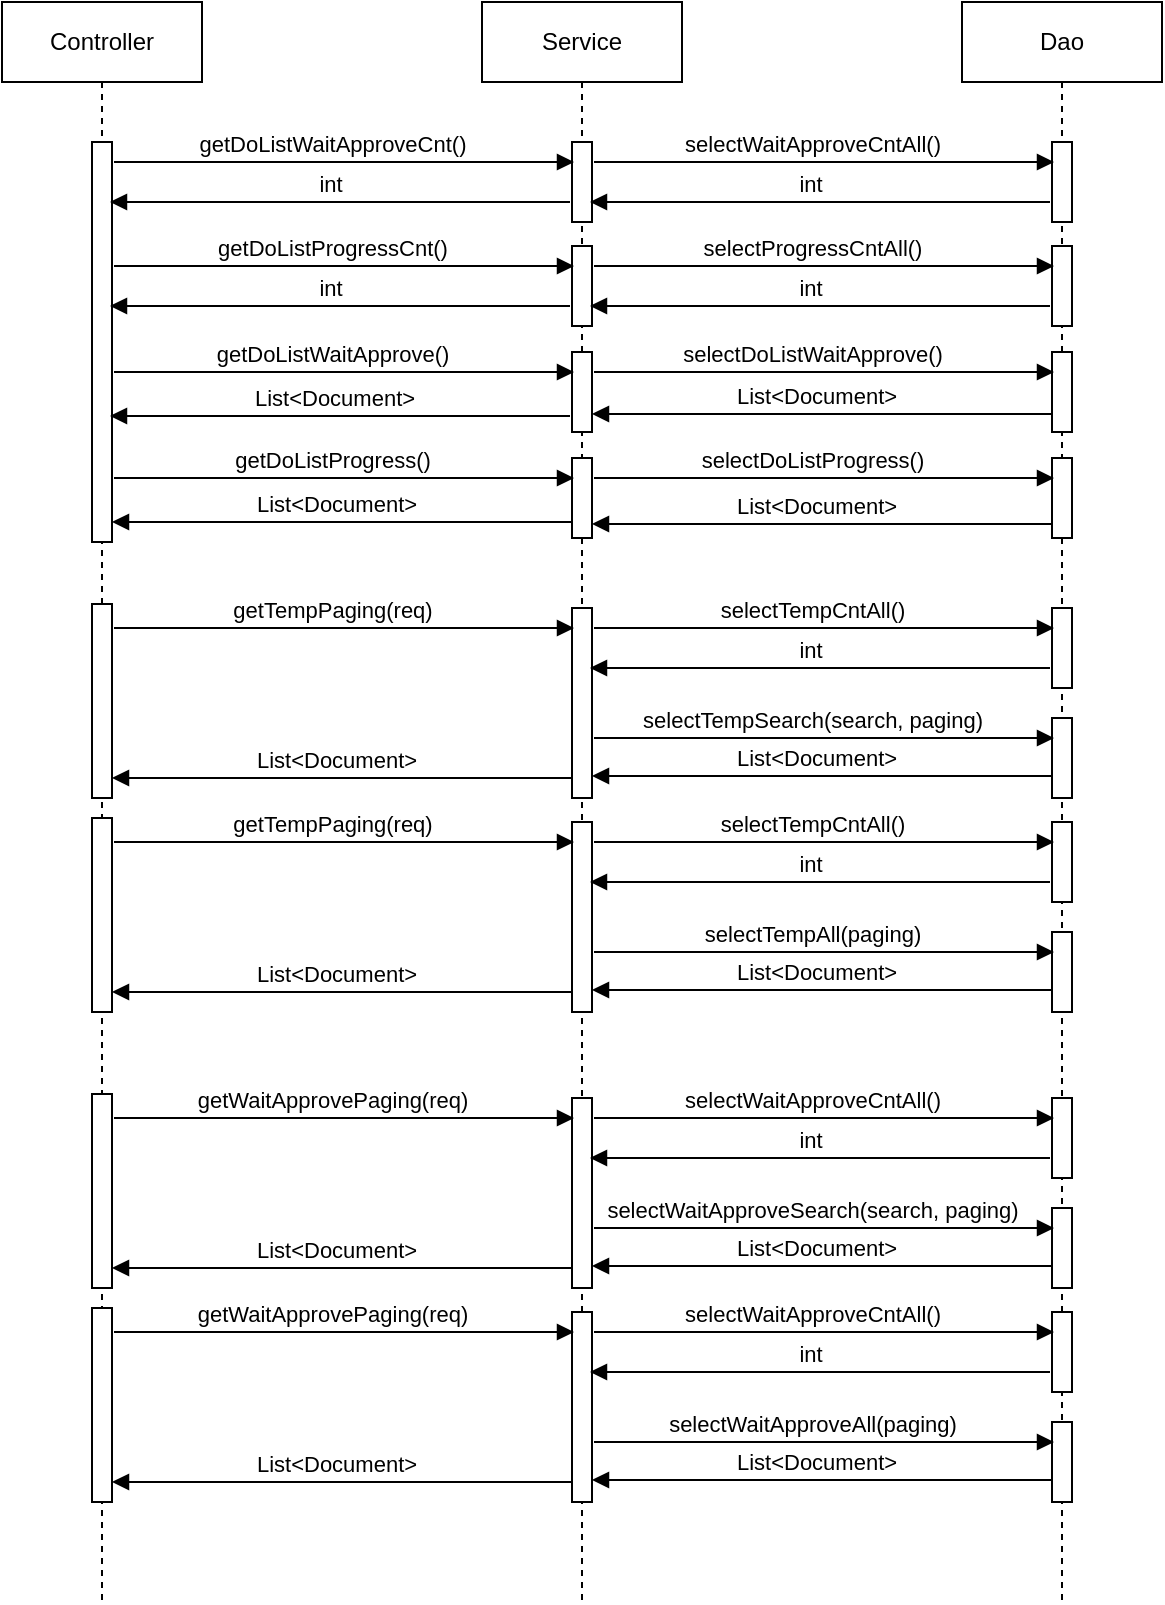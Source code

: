 <mxfile version="13.2.6" type="github">
  <diagram id="GmI4eg5Vj9IhphaG-CfB" name="Page-1">
    <mxGraphModel dx="1422" dy="745" grid="1" gridSize="10" guides="1" tooltips="1" connect="1" arrows="1" fold="1" page="1" pageScale="1" pageWidth="827" pageHeight="1169" math="0" shadow="0">
      <root>
        <mxCell id="0" />
        <mxCell id="1" parent="0" />
        <mxCell id="dw9jjnBZyIxeGPxxYRrR-5" value="Controller" style="shape=umlLifeline;perimeter=lifelinePerimeter;whiteSpace=wrap;html=1;container=1;collapsible=0;recursiveResize=0;outlineConnect=0;" parent="1" vertex="1">
          <mxGeometry x="124" y="80" width="100" height="800" as="geometry" />
        </mxCell>
        <mxCell id="dw9jjnBZyIxeGPxxYRrR-8" value="" style="html=1;points=[];perimeter=orthogonalPerimeter;" parent="dw9jjnBZyIxeGPxxYRrR-5" vertex="1">
          <mxGeometry x="45" y="70" width="10" height="200" as="geometry" />
        </mxCell>
        <mxCell id="AzmRYx8aAY5YrTBjNprB-40" value="" style="html=1;points=[];perimeter=orthogonalPerimeter;" vertex="1" parent="dw9jjnBZyIxeGPxxYRrR-5">
          <mxGeometry x="45" y="546" width="10" height="97" as="geometry" />
        </mxCell>
        <mxCell id="dw9jjnBZyIxeGPxxYRrR-6" value="Service" style="shape=umlLifeline;perimeter=lifelinePerimeter;whiteSpace=wrap;html=1;container=1;collapsible=0;recursiveResize=0;outlineConnect=0;" parent="1" vertex="1">
          <mxGeometry x="364" y="80" width="100" height="800" as="geometry" />
        </mxCell>
        <mxCell id="AzmRYx8aAY5YrTBjNprB-2" value="" style="html=1;points=[];perimeter=orthogonalPerimeter;" vertex="1" parent="dw9jjnBZyIxeGPxxYRrR-6">
          <mxGeometry x="45" y="70" width="10" height="40" as="geometry" />
        </mxCell>
        <mxCell id="dw9jjnBZyIxeGPxxYRrR-7" value="Dao" style="shape=umlLifeline;perimeter=lifelinePerimeter;whiteSpace=wrap;html=1;container=1;collapsible=0;recursiveResize=0;outlineConnect=0;" parent="1" vertex="1">
          <mxGeometry x="604" y="80" width="100" height="800" as="geometry" />
        </mxCell>
        <mxCell id="AzmRYx8aAY5YrTBjNprB-4" value="" style="html=1;points=[];perimeter=orthogonalPerimeter;" vertex="1" parent="dw9jjnBZyIxeGPxxYRrR-7">
          <mxGeometry x="45" y="70" width="10" height="40" as="geometry" />
        </mxCell>
        <mxCell id="dw9jjnBZyIxeGPxxYRrR-9" value="getDoListWaitApproveCnt()" style="html=1;verticalAlign=bottom;endArrow=block;" parent="1" edge="1">
          <mxGeometry x="-0.058" width="80" relative="1" as="geometry">
            <mxPoint x="180" y="160" as="sourcePoint" />
            <mxPoint x="410" y="160" as="targetPoint" />
            <mxPoint as="offset" />
          </mxGeometry>
        </mxCell>
        <mxCell id="AzmRYx8aAY5YrTBjNprB-3" value="selectWaitApproveCntAll()" style="html=1;verticalAlign=bottom;endArrow=block;" edge="1" parent="1">
          <mxGeometry x="-0.058" width="80" relative="1" as="geometry">
            <mxPoint x="420" y="160" as="sourcePoint" />
            <mxPoint x="650" y="160" as="targetPoint" />
            <mxPoint as="offset" />
          </mxGeometry>
        </mxCell>
        <mxCell id="AzmRYx8aAY5YrTBjNprB-5" value="int" style="html=1;verticalAlign=bottom;endArrow=block;" edge="1" parent="1">
          <mxGeometry x="0.043" width="80" relative="1" as="geometry">
            <mxPoint x="648" y="180" as="sourcePoint" />
            <mxPoint x="418" y="180" as="targetPoint" />
            <mxPoint as="offset" />
          </mxGeometry>
        </mxCell>
        <mxCell id="AzmRYx8aAY5YrTBjNprB-6" value="int" style="html=1;verticalAlign=bottom;endArrow=block;" edge="1" parent="1">
          <mxGeometry x="0.043" width="80" relative="1" as="geometry">
            <mxPoint x="408" y="180" as="sourcePoint" />
            <mxPoint x="178" y="180" as="targetPoint" />
            <mxPoint as="offset" />
          </mxGeometry>
        </mxCell>
        <mxCell id="AzmRYx8aAY5YrTBjNprB-7" value="" style="html=1;points=[];perimeter=orthogonalPerimeter;" vertex="1" parent="1">
          <mxGeometry x="409" y="202" width="10" height="40" as="geometry" />
        </mxCell>
        <mxCell id="AzmRYx8aAY5YrTBjNprB-8" value="" style="html=1;points=[];perimeter=orthogonalPerimeter;" vertex="1" parent="1">
          <mxGeometry x="649" y="202" width="10" height="40" as="geometry" />
        </mxCell>
        <mxCell id="AzmRYx8aAY5YrTBjNprB-9" value="getDoListProgressCnt()" style="html=1;verticalAlign=bottom;endArrow=block;" edge="1" parent="1">
          <mxGeometry x="-0.058" width="80" relative="1" as="geometry">
            <mxPoint x="180" y="212" as="sourcePoint" />
            <mxPoint x="410" y="212" as="targetPoint" />
            <mxPoint as="offset" />
          </mxGeometry>
        </mxCell>
        <mxCell id="AzmRYx8aAY5YrTBjNprB-10" value="selectProgressCntAll()" style="html=1;verticalAlign=bottom;endArrow=block;" edge="1" parent="1">
          <mxGeometry x="-0.058" width="80" relative="1" as="geometry">
            <mxPoint x="420" y="212" as="sourcePoint" />
            <mxPoint x="650" y="212" as="targetPoint" />
            <mxPoint as="offset" />
          </mxGeometry>
        </mxCell>
        <mxCell id="AzmRYx8aAY5YrTBjNprB-11" value="int" style="html=1;verticalAlign=bottom;endArrow=block;" edge="1" parent="1">
          <mxGeometry x="0.043" width="80" relative="1" as="geometry">
            <mxPoint x="648" y="232" as="sourcePoint" />
            <mxPoint x="418" y="232" as="targetPoint" />
            <mxPoint as="offset" />
          </mxGeometry>
        </mxCell>
        <mxCell id="AzmRYx8aAY5YrTBjNprB-12" value="int" style="html=1;verticalAlign=bottom;endArrow=block;" edge="1" parent="1">
          <mxGeometry x="0.043" width="80" relative="1" as="geometry">
            <mxPoint x="408" y="232" as="sourcePoint" />
            <mxPoint x="178" y="232" as="targetPoint" />
            <mxPoint as="offset" />
          </mxGeometry>
        </mxCell>
        <mxCell id="AzmRYx8aAY5YrTBjNprB-25" value="" style="html=1;points=[];perimeter=orthogonalPerimeter;" vertex="1" parent="1">
          <mxGeometry x="409" y="255" width="10" height="40" as="geometry" />
        </mxCell>
        <mxCell id="AzmRYx8aAY5YrTBjNprB-26" value="" style="html=1;points=[];perimeter=orthogonalPerimeter;" vertex="1" parent="1">
          <mxGeometry x="649" y="255" width="10" height="40" as="geometry" />
        </mxCell>
        <mxCell id="AzmRYx8aAY5YrTBjNprB-27" value="getDoListWaitApprove()" style="html=1;verticalAlign=bottom;endArrow=block;" edge="1" parent="1">
          <mxGeometry x="-0.058" width="80" relative="1" as="geometry">
            <mxPoint x="180" y="265" as="sourcePoint" />
            <mxPoint x="410" y="265" as="targetPoint" />
            <mxPoint as="offset" />
          </mxGeometry>
        </mxCell>
        <mxCell id="AzmRYx8aAY5YrTBjNprB-28" value="selectDoListWaitApprove()" style="html=1;verticalAlign=bottom;endArrow=block;" edge="1" parent="1">
          <mxGeometry x="-0.058" width="80" relative="1" as="geometry">
            <mxPoint x="420" y="265" as="sourcePoint" />
            <mxPoint x="650" y="265" as="targetPoint" />
            <mxPoint as="offset" />
          </mxGeometry>
        </mxCell>
        <mxCell id="AzmRYx8aAY5YrTBjNprB-30" value="List&amp;lt;Document&amp;gt;" style="html=1;verticalAlign=bottom;endArrow=block;" edge="1" parent="1">
          <mxGeometry x="0.026" width="80" relative="1" as="geometry">
            <mxPoint x="408" y="287" as="sourcePoint" />
            <mxPoint x="178" y="287" as="targetPoint" />
            <mxPoint as="offset" />
          </mxGeometry>
        </mxCell>
        <mxCell id="AzmRYx8aAY5YrTBjNprB-31" value="" style="html=1;points=[];perimeter=orthogonalPerimeter;" vertex="1" parent="1">
          <mxGeometry x="409" y="308" width="10" height="40" as="geometry" />
        </mxCell>
        <mxCell id="AzmRYx8aAY5YrTBjNprB-32" value="" style="html=1;points=[];perimeter=orthogonalPerimeter;" vertex="1" parent="1">
          <mxGeometry x="649" y="308" width="10" height="40" as="geometry" />
        </mxCell>
        <mxCell id="AzmRYx8aAY5YrTBjNprB-33" value="getDoListProgress()" style="html=1;verticalAlign=bottom;endArrow=block;" edge="1" parent="1">
          <mxGeometry x="-0.058" width="80" relative="1" as="geometry">
            <mxPoint x="180" y="318" as="sourcePoint" />
            <mxPoint x="410" y="318" as="targetPoint" />
            <mxPoint as="offset" />
          </mxGeometry>
        </mxCell>
        <mxCell id="AzmRYx8aAY5YrTBjNprB-34" value="selectDoListProgress()" style="html=1;verticalAlign=bottom;endArrow=block;" edge="1" parent="1">
          <mxGeometry x="-0.058" width="80" relative="1" as="geometry">
            <mxPoint x="420" y="318" as="sourcePoint" />
            <mxPoint x="650" y="318" as="targetPoint" />
            <mxPoint as="offset" />
          </mxGeometry>
        </mxCell>
        <mxCell id="AzmRYx8aAY5YrTBjNprB-37" value="List&amp;lt;Document&amp;gt;" style="html=1;verticalAlign=bottom;endArrow=block;" edge="1" parent="1">
          <mxGeometry x="0.026" width="80" relative="1" as="geometry">
            <mxPoint x="649" y="286" as="sourcePoint" />
            <mxPoint x="419" y="286" as="targetPoint" />
            <mxPoint as="offset" />
          </mxGeometry>
        </mxCell>
        <mxCell id="AzmRYx8aAY5YrTBjNprB-38" value="List&amp;lt;Document&amp;gt;" style="html=1;verticalAlign=bottom;endArrow=block;" edge="1" parent="1">
          <mxGeometry x="0.026" width="80" relative="1" as="geometry">
            <mxPoint x="649" y="341" as="sourcePoint" />
            <mxPoint x="419" y="341" as="targetPoint" />
            <mxPoint as="offset" />
          </mxGeometry>
        </mxCell>
        <mxCell id="AzmRYx8aAY5YrTBjNprB-39" value="List&amp;lt;Document&amp;gt;" style="html=1;verticalAlign=bottom;endArrow=block;" edge="1" parent="1">
          <mxGeometry x="0.026" width="80" relative="1" as="geometry">
            <mxPoint x="409" y="340" as="sourcePoint" />
            <mxPoint x="179" y="340" as="targetPoint" />
            <mxPoint as="offset" />
          </mxGeometry>
        </mxCell>
        <mxCell id="AzmRYx8aAY5YrTBjNprB-41" value="" style="html=1;points=[];perimeter=orthogonalPerimeter;" vertex="1" parent="1">
          <mxGeometry x="409" y="628" width="10" height="95" as="geometry" />
        </mxCell>
        <mxCell id="AzmRYx8aAY5YrTBjNprB-42" value="" style="html=1;points=[];perimeter=orthogonalPerimeter;" vertex="1" parent="1">
          <mxGeometry x="649" y="628" width="10" height="40" as="geometry" />
        </mxCell>
        <mxCell id="AzmRYx8aAY5YrTBjNprB-43" value="getWaitApprovePaging(req)" style="html=1;verticalAlign=bottom;endArrow=block;" edge="1" parent="1">
          <mxGeometry x="-0.058" width="80" relative="1" as="geometry">
            <mxPoint x="180" y="638" as="sourcePoint" />
            <mxPoint x="410" y="638" as="targetPoint" />
            <mxPoint as="offset" />
          </mxGeometry>
        </mxCell>
        <mxCell id="AzmRYx8aAY5YrTBjNprB-44" value="selectWaitApproveCntAll()" style="html=1;verticalAlign=bottom;endArrow=block;" edge="1" parent="1">
          <mxGeometry x="-0.058" width="80" relative="1" as="geometry">
            <mxPoint x="420" y="638" as="sourcePoint" />
            <mxPoint x="650" y="638" as="targetPoint" />
            <mxPoint as="offset" />
          </mxGeometry>
        </mxCell>
        <mxCell id="AzmRYx8aAY5YrTBjNprB-45" value="int" style="html=1;verticalAlign=bottom;endArrow=block;" edge="1" parent="1">
          <mxGeometry x="0.043" width="80" relative="1" as="geometry">
            <mxPoint x="648" y="658" as="sourcePoint" />
            <mxPoint x="418" y="658" as="targetPoint" />
            <mxPoint as="offset" />
          </mxGeometry>
        </mxCell>
        <mxCell id="AzmRYx8aAY5YrTBjNprB-48" value="" style="html=1;points=[];perimeter=orthogonalPerimeter;" vertex="1" parent="1">
          <mxGeometry x="649" y="683" width="10" height="40" as="geometry" />
        </mxCell>
        <mxCell id="AzmRYx8aAY5YrTBjNprB-49" value="selectWaitApproveSearch(search, paging)" style="html=1;verticalAlign=bottom;endArrow=block;" edge="1" parent="1">
          <mxGeometry x="-0.058" width="80" relative="1" as="geometry">
            <mxPoint x="420" y="693" as="sourcePoint" />
            <mxPoint x="650" y="693" as="targetPoint" />
            <mxPoint as="offset" />
          </mxGeometry>
        </mxCell>
        <mxCell id="AzmRYx8aAY5YrTBjNprB-51" value="List&amp;lt;Document&amp;gt;" style="html=1;verticalAlign=bottom;endArrow=block;" edge="1" parent="1">
          <mxGeometry x="0.026" width="80" relative="1" as="geometry">
            <mxPoint x="649" y="712" as="sourcePoint" />
            <mxPoint x="419" y="712" as="targetPoint" />
            <mxPoint as="offset" />
          </mxGeometry>
        </mxCell>
        <mxCell id="AzmRYx8aAY5YrTBjNprB-52" value="List&amp;lt;Document&amp;gt;" style="html=1;verticalAlign=bottom;endArrow=block;" edge="1" parent="1">
          <mxGeometry x="0.026" width="80" relative="1" as="geometry">
            <mxPoint x="409" y="713" as="sourcePoint" />
            <mxPoint x="179" y="713" as="targetPoint" />
            <mxPoint as="offset" />
          </mxGeometry>
        </mxCell>
        <mxCell id="AzmRYx8aAY5YrTBjNprB-63" value="" style="html=1;points=[];perimeter=orthogonalPerimeter;" vertex="1" parent="1">
          <mxGeometry x="169" y="733" width="10" height="97" as="geometry" />
        </mxCell>
        <mxCell id="AzmRYx8aAY5YrTBjNprB-64" value="" style="html=1;points=[];perimeter=orthogonalPerimeter;" vertex="1" parent="1">
          <mxGeometry x="409" y="735" width="10" height="95" as="geometry" />
        </mxCell>
        <mxCell id="AzmRYx8aAY5YrTBjNprB-65" value="" style="html=1;points=[];perimeter=orthogonalPerimeter;" vertex="1" parent="1">
          <mxGeometry x="649" y="735" width="10" height="40" as="geometry" />
        </mxCell>
        <mxCell id="AzmRYx8aAY5YrTBjNprB-66" value="getWaitApprovePaging(req)" style="html=1;verticalAlign=bottom;endArrow=block;" edge="1" parent="1">
          <mxGeometry x="-0.058" width="80" relative="1" as="geometry">
            <mxPoint x="180" y="745" as="sourcePoint" />
            <mxPoint x="410" y="745" as="targetPoint" />
            <mxPoint as="offset" />
          </mxGeometry>
        </mxCell>
        <mxCell id="AzmRYx8aAY5YrTBjNprB-67" value="selectWaitApproveCntAll()" style="html=1;verticalAlign=bottom;endArrow=block;" edge="1" parent="1">
          <mxGeometry x="-0.058" width="80" relative="1" as="geometry">
            <mxPoint x="420" y="745" as="sourcePoint" />
            <mxPoint x="650" y="745" as="targetPoint" />
            <mxPoint as="offset" />
          </mxGeometry>
        </mxCell>
        <mxCell id="AzmRYx8aAY5YrTBjNprB-68" value="int" style="html=1;verticalAlign=bottom;endArrow=block;" edge="1" parent="1">
          <mxGeometry x="0.043" width="80" relative="1" as="geometry">
            <mxPoint x="648" y="765" as="sourcePoint" />
            <mxPoint x="418" y="765" as="targetPoint" />
            <mxPoint as="offset" />
          </mxGeometry>
        </mxCell>
        <mxCell id="AzmRYx8aAY5YrTBjNprB-69" value="" style="html=1;points=[];perimeter=orthogonalPerimeter;" vertex="1" parent="1">
          <mxGeometry x="649" y="790" width="10" height="40" as="geometry" />
        </mxCell>
        <mxCell id="AzmRYx8aAY5YrTBjNprB-70" value="selectWaitApproveAll(paging)" style="html=1;verticalAlign=bottom;endArrow=block;" edge="1" parent="1">
          <mxGeometry x="-0.058" width="80" relative="1" as="geometry">
            <mxPoint x="420" y="800" as="sourcePoint" />
            <mxPoint x="650" y="800" as="targetPoint" />
            <mxPoint as="offset" />
          </mxGeometry>
        </mxCell>
        <mxCell id="AzmRYx8aAY5YrTBjNprB-71" value="List&amp;lt;Document&amp;gt;" style="html=1;verticalAlign=bottom;endArrow=block;" edge="1" parent="1">
          <mxGeometry x="0.026" width="80" relative="1" as="geometry">
            <mxPoint x="649" y="819" as="sourcePoint" />
            <mxPoint x="419" y="819" as="targetPoint" />
            <mxPoint as="offset" />
          </mxGeometry>
        </mxCell>
        <mxCell id="AzmRYx8aAY5YrTBjNprB-72" value="List&amp;lt;Document&amp;gt;" style="html=1;verticalAlign=bottom;endArrow=block;" edge="1" parent="1">
          <mxGeometry x="0.026" width="80" relative="1" as="geometry">
            <mxPoint x="409" y="820" as="sourcePoint" />
            <mxPoint x="179" y="820" as="targetPoint" />
            <mxPoint as="offset" />
          </mxGeometry>
        </mxCell>
        <mxCell id="AzmRYx8aAY5YrTBjNprB-73" value="" style="html=1;points=[];perimeter=orthogonalPerimeter;" vertex="1" parent="1">
          <mxGeometry x="169" y="381" width="10" height="97" as="geometry" />
        </mxCell>
        <mxCell id="AzmRYx8aAY5YrTBjNprB-74" value="" style="html=1;points=[];perimeter=orthogonalPerimeter;" vertex="1" parent="1">
          <mxGeometry x="409" y="383" width="10" height="95" as="geometry" />
        </mxCell>
        <mxCell id="AzmRYx8aAY5YrTBjNprB-75" value="" style="html=1;points=[];perimeter=orthogonalPerimeter;" vertex="1" parent="1">
          <mxGeometry x="649" y="383" width="10" height="40" as="geometry" />
        </mxCell>
        <mxCell id="AzmRYx8aAY5YrTBjNprB-76" value="getTempPaging(req)" style="html=1;verticalAlign=bottom;endArrow=block;" edge="1" parent="1">
          <mxGeometry x="-0.058" width="80" relative="1" as="geometry">
            <mxPoint x="180" y="393" as="sourcePoint" />
            <mxPoint x="410" y="393" as="targetPoint" />
            <mxPoint as="offset" />
          </mxGeometry>
        </mxCell>
        <mxCell id="AzmRYx8aAY5YrTBjNprB-77" value="selectTempCntAll()" style="html=1;verticalAlign=bottom;endArrow=block;" edge="1" parent="1">
          <mxGeometry x="-0.058" width="80" relative="1" as="geometry">
            <mxPoint x="420" y="393" as="sourcePoint" />
            <mxPoint x="650" y="393" as="targetPoint" />
            <mxPoint as="offset" />
          </mxGeometry>
        </mxCell>
        <mxCell id="AzmRYx8aAY5YrTBjNprB-78" value="int" style="html=1;verticalAlign=bottom;endArrow=block;" edge="1" parent="1">
          <mxGeometry x="0.043" width="80" relative="1" as="geometry">
            <mxPoint x="648" y="413" as="sourcePoint" />
            <mxPoint x="418" y="413" as="targetPoint" />
            <mxPoint as="offset" />
          </mxGeometry>
        </mxCell>
        <mxCell id="AzmRYx8aAY5YrTBjNprB-79" value="" style="html=1;points=[];perimeter=orthogonalPerimeter;" vertex="1" parent="1">
          <mxGeometry x="649" y="438" width="10" height="40" as="geometry" />
        </mxCell>
        <mxCell id="AzmRYx8aAY5YrTBjNprB-80" value="selectTempSearch(search, paging)" style="html=1;verticalAlign=bottom;endArrow=block;" edge="1" parent="1">
          <mxGeometry x="-0.058" width="80" relative="1" as="geometry">
            <mxPoint x="420" y="448" as="sourcePoint" />
            <mxPoint x="650" y="448" as="targetPoint" />
            <mxPoint as="offset" />
          </mxGeometry>
        </mxCell>
        <mxCell id="AzmRYx8aAY5YrTBjNprB-81" value="List&amp;lt;Document&amp;gt;" style="html=1;verticalAlign=bottom;endArrow=block;" edge="1" parent="1">
          <mxGeometry x="0.026" width="80" relative="1" as="geometry">
            <mxPoint x="649" y="467" as="sourcePoint" />
            <mxPoint x="419" y="467" as="targetPoint" />
            <mxPoint as="offset" />
          </mxGeometry>
        </mxCell>
        <mxCell id="AzmRYx8aAY5YrTBjNprB-82" value="List&amp;lt;Document&amp;gt;" style="html=1;verticalAlign=bottom;endArrow=block;" edge="1" parent="1">
          <mxGeometry x="0.026" width="80" relative="1" as="geometry">
            <mxPoint x="409" y="468" as="sourcePoint" />
            <mxPoint x="179" y="468" as="targetPoint" />
            <mxPoint as="offset" />
          </mxGeometry>
        </mxCell>
        <mxCell id="AzmRYx8aAY5YrTBjNprB-83" value="" style="html=1;points=[];perimeter=orthogonalPerimeter;" vertex="1" parent="1">
          <mxGeometry x="169" y="488" width="10" height="97" as="geometry" />
        </mxCell>
        <mxCell id="AzmRYx8aAY5YrTBjNprB-84" value="" style="html=1;points=[];perimeter=orthogonalPerimeter;" vertex="1" parent="1">
          <mxGeometry x="409" y="490" width="10" height="95" as="geometry" />
        </mxCell>
        <mxCell id="AzmRYx8aAY5YrTBjNprB-85" value="" style="html=1;points=[];perimeter=orthogonalPerimeter;" vertex="1" parent="1">
          <mxGeometry x="649" y="490" width="10" height="40" as="geometry" />
        </mxCell>
        <mxCell id="AzmRYx8aAY5YrTBjNprB-86" value="getTempPaging(req)" style="html=1;verticalAlign=bottom;endArrow=block;" edge="1" parent="1">
          <mxGeometry x="-0.058" width="80" relative="1" as="geometry">
            <mxPoint x="180" y="500" as="sourcePoint" />
            <mxPoint x="410" y="500" as="targetPoint" />
            <mxPoint as="offset" />
          </mxGeometry>
        </mxCell>
        <mxCell id="AzmRYx8aAY5YrTBjNprB-87" value="selectTempCntAll()" style="html=1;verticalAlign=bottom;endArrow=block;" edge="1" parent="1">
          <mxGeometry x="-0.058" width="80" relative="1" as="geometry">
            <mxPoint x="420" y="500" as="sourcePoint" />
            <mxPoint x="650" y="500" as="targetPoint" />
            <mxPoint as="offset" />
          </mxGeometry>
        </mxCell>
        <mxCell id="AzmRYx8aAY5YrTBjNprB-88" value="int" style="html=1;verticalAlign=bottom;endArrow=block;" edge="1" parent="1">
          <mxGeometry x="0.043" width="80" relative="1" as="geometry">
            <mxPoint x="648" y="520" as="sourcePoint" />
            <mxPoint x="418" y="520" as="targetPoint" />
            <mxPoint as="offset" />
          </mxGeometry>
        </mxCell>
        <mxCell id="AzmRYx8aAY5YrTBjNprB-89" value="" style="html=1;points=[];perimeter=orthogonalPerimeter;" vertex="1" parent="1">
          <mxGeometry x="649" y="545" width="10" height="40" as="geometry" />
        </mxCell>
        <mxCell id="AzmRYx8aAY5YrTBjNprB-90" value="selectTempAll(paging)" style="html=1;verticalAlign=bottom;endArrow=block;" edge="1" parent="1">
          <mxGeometry x="-0.058" width="80" relative="1" as="geometry">
            <mxPoint x="420" y="555" as="sourcePoint" />
            <mxPoint x="650" y="555" as="targetPoint" />
            <mxPoint as="offset" />
          </mxGeometry>
        </mxCell>
        <mxCell id="AzmRYx8aAY5YrTBjNprB-91" value="List&amp;lt;Document&amp;gt;" style="html=1;verticalAlign=bottom;endArrow=block;" edge="1" parent="1">
          <mxGeometry x="0.026" width="80" relative="1" as="geometry">
            <mxPoint x="649" y="574" as="sourcePoint" />
            <mxPoint x="419" y="574" as="targetPoint" />
            <mxPoint as="offset" />
          </mxGeometry>
        </mxCell>
        <mxCell id="AzmRYx8aAY5YrTBjNprB-92" value="List&amp;lt;Document&amp;gt;" style="html=1;verticalAlign=bottom;endArrow=block;" edge="1" parent="1">
          <mxGeometry x="0.026" width="80" relative="1" as="geometry">
            <mxPoint x="409" y="575" as="sourcePoint" />
            <mxPoint x="179" y="575" as="targetPoint" />
            <mxPoint as="offset" />
          </mxGeometry>
        </mxCell>
      </root>
    </mxGraphModel>
  </diagram>
</mxfile>
